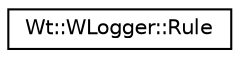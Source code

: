 digraph "Graphical Class Hierarchy"
{
 // LATEX_PDF_SIZE
  edge [fontname="Helvetica",fontsize="10",labelfontname="Helvetica",labelfontsize="10"];
  node [fontname="Helvetica",fontsize="10",shape=record];
  rankdir="LR";
  Node0 [label="Wt::WLogger::Rule",height=0.2,width=0.4,color="black", fillcolor="white", style="filled",URL="$structWt_1_1WLogger_1_1Rule.html",tooltip=" "];
}
